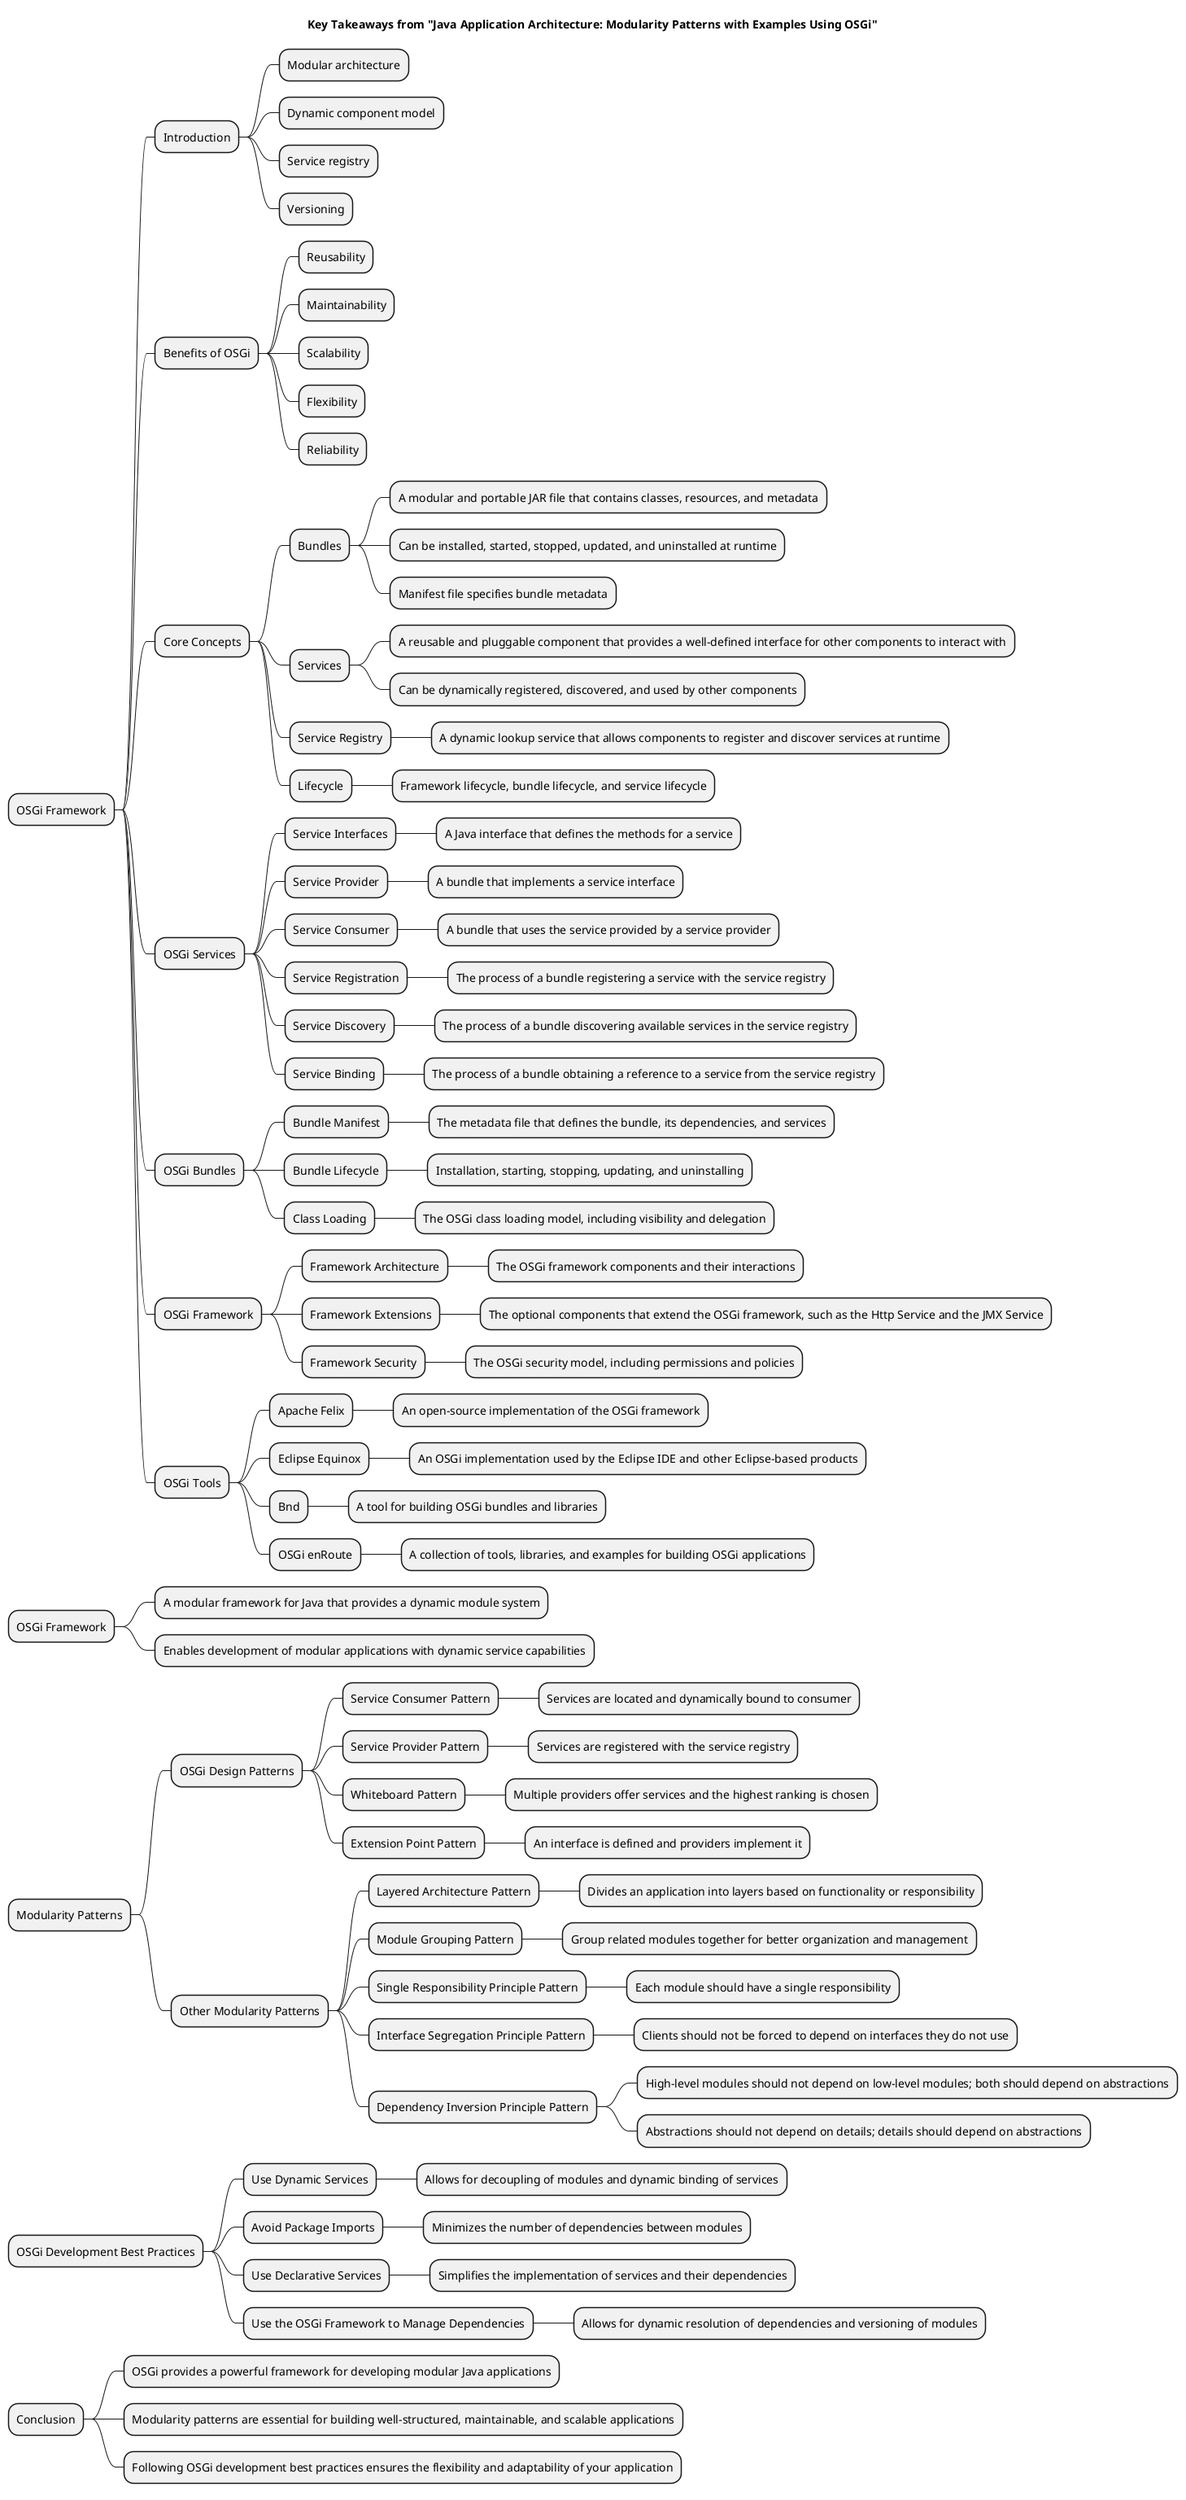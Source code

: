 @startmindmap
title = OSGi Framework

* OSGi Framework
** Introduction
*** Modular architecture
*** Dynamic component model
*** Service registry
*** Versioning

** Benefits of OSGi
*** Reusability
*** Maintainability
*** Scalability
*** Flexibility
*** Reliability

** Core Concepts
*** Bundles
**** A modular and portable JAR file that contains classes, resources, and metadata
**** Can be installed, started, stopped, updated, and uninstalled at runtime
**** Manifest file specifies bundle metadata
*** Services
**** A reusable and pluggable component that provides a well-defined interface for other components to interact with
**** Can be dynamically registered, discovered, and used by other components
*** Service Registry
**** A dynamic lookup service that allows components to register and discover services at runtime
*** Lifecycle
**** Framework lifecycle, bundle lifecycle, and service lifecycle

** OSGi Services
*** Service Interfaces
**** A Java interface that defines the methods for a service
*** Service Provider
**** A bundle that implements a service interface
*** Service Consumer
**** A bundle that uses the service provided by a service provider
*** Service Registration
**** The process of a bundle registering a service with the service registry
*** Service Discovery
**** The process of a bundle discovering available services in the service registry
*** Service Binding
**** The process of a bundle obtaining a reference to a service from the service registry

** OSGi Bundles
*** Bundle Manifest
**** The metadata file that defines the bundle, its dependencies, and services
*** Bundle Lifecycle
**** Installation, starting, stopping, updating, and uninstalling
*** Class Loading
**** The OSGi class loading model, including visibility and delegation

** OSGi Framework
*** Framework Architecture
**** The OSGi framework components and their interactions
*** Framework Extensions
**** The optional components that extend the OSGi framework, such as the Http Service and the JMX Service
*** Framework Security
**** The OSGi security model, including permissions and policies

** OSGi Tools
*** Apache Felix
**** An open-source implementation of the OSGi framework
*** Eclipse Equinox
**** An OSGi implementation used by the Eclipse IDE and other Eclipse-based products
*** Bnd
**** A tool for building OSGi bundles and libraries
*** OSGi enRoute
**** A collection of tools, libraries, and examples for building OSGi applications


title Key Takeaways from "Java Application Architecture: Modularity Patterns with Examples Using OSGi"

* OSGi Framework
** A modular framework for Java that provides a dynamic module system
** Enables development of modular applications with dynamic service capabilities

* Modularity Patterns
** OSGi Design Patterns
*** Service Consumer Pattern
**** Services are located and dynamically bound to consumer
*** Service Provider Pattern
**** Services are registered with the service registry
*** Whiteboard Pattern
**** Multiple providers offer services and the highest ranking is chosen
*** Extension Point Pattern
**** An interface is defined and providers implement it

** Other Modularity Patterns
*** Layered Architecture Pattern
**** Divides an application into layers based on functionality or responsibility
*** Module Grouping Pattern
**** Group related modules together for better organization and management
*** Single Responsibility Principle Pattern
**** Each module should have a single responsibility
*** Interface Segregation Principle Pattern
**** Clients should not be forced to depend on interfaces they do not use
*** Dependency Inversion Principle Pattern
**** High-level modules should not depend on low-level modules; both should depend on abstractions
**** Abstractions should not depend on details; details should depend on abstractions

* OSGi Development Best Practices
** Use Dynamic Services
*** Allows for decoupling of modules and dynamic binding of services
** Avoid Package Imports
*** Minimizes the number of dependencies between modules
** Use Declarative Services
*** Simplifies the implementation of services and their dependencies
** Use the OSGi Framework to Manage Dependencies
*** Allows for dynamic resolution of dependencies and versioning of modules

* Conclusion
** OSGi provides a powerful framework for developing modular Java applications
** Modularity patterns are essential for building well-structured, maintainable, and scalable applications
** Following OSGi development best practices ensures the flexibility and adaptability of your application
@endmindmap

